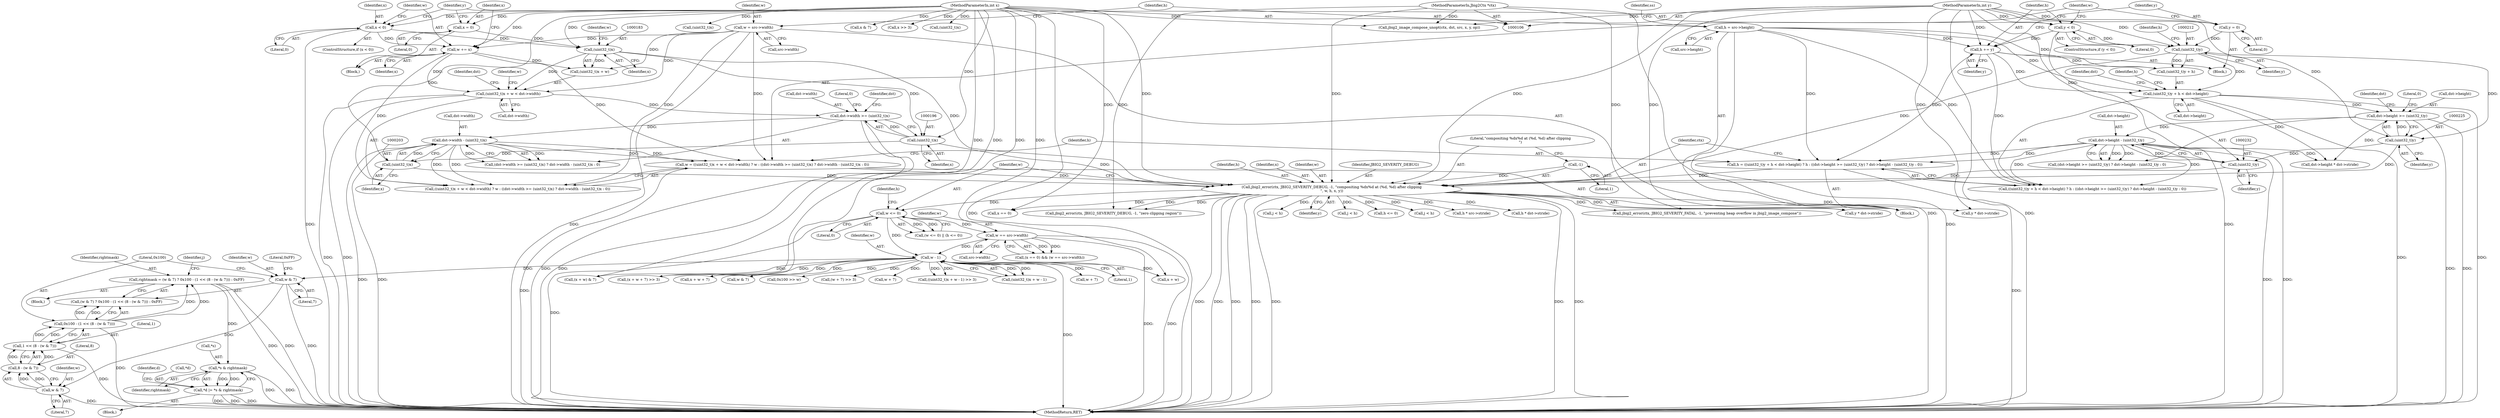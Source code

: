 digraph "0_ghostscript_e698d5c11d27212aa1098bc5b1673a3378563092_3@pointer" {
"1000476" [label="(Call,*s & rightmask)"];
"1000431" [label="(Call,rightmask = (w & 7) ? 0x100 - (1 << (8 - (w & 7))) : 0xFF)"];
"1000437" [label="(Call,0x100 - (1 << (8 - (w & 7))))"];
"1000439" [label="(Call,1 << (8 - (w & 7)))"];
"1000441" [label="(Call,8 - (w & 7))"];
"1000443" [label="(Call,w & 7)"];
"1000434" [label="(Call,w & 7)"];
"1000307" [label="(Call,w - 1)"];
"1000247" [label="(Call,w <= 0)"];
"1000235" [label="(Call,jbig2_error(ctx, JBIG2_SEVERITY_DEBUG, -1, \"compositing %dx%d at (%d, %d) after clipping\n\", w, h, x, y))"];
"1000107" [label="(MethodParameterIn,Jbig2Ctx *ctx)"];
"1000238" [label="(Call,-1)"];
"1000177" [label="(Call,w = ((uint32_t)x + w < dst->width) ? w : ((dst->width >= (uint32_t)x) ? dst->width - (uint32_t)x : 0))"];
"1000140" [label="(Call,w = src->width)"];
"1000160" [label="(Call,w += x)"];
"1000156" [label="(Call,x < 0)"];
"1000110" [label="(MethodParameterIn,int x)"];
"1000198" [label="(Call,dst->width - (uint32_t)x)"];
"1000191" [label="(Call,dst->width >= (uint32_t)x)"];
"1000180" [label="(Call,(uint32_t)x + w < dst->width)"];
"1000182" [label="(Call,(uint32_t)x)"];
"1000163" [label="(Call,x = 0)"];
"1000195" [label="(Call,(uint32_t)x)"];
"1000202" [label="(Call,(uint32_t)x)"];
"1000206" [label="(Call,h = ((uint32_t)y + h < dst->height) ? h : ((dst->height >= (uint32_t)y) ? dst->height - (uint32_t)y : 0))"];
"1000171" [label="(Call,h += y)"];
"1000167" [label="(Call,y < 0)"];
"1000111" [label="(MethodParameterIn,int y)"];
"1000145" [label="(Call,h = src->height)"];
"1000227" [label="(Call,dst->height - (uint32_t)y)"];
"1000220" [label="(Call,dst->height >= (uint32_t)y)"];
"1000209" [label="(Call,(uint32_t)y + h < dst->height)"];
"1000211" [label="(Call,(uint32_t)y)"];
"1000174" [label="(Call,y = 0)"];
"1000224" [label="(Call,(uint32_t)y)"];
"1000231" [label="(Call,(uint32_t)y)"];
"1000267" [label="(Call,w == src->width)"];
"1000473" [label="(Call,*d |= *s & rightmask)"];
"1000182" [label="(Call,(uint32_t)x)"];
"1000509" [label="(Call,w + 7)"];
"1000242" [label="(Identifier,h)"];
"1000445" [label="(Literal,7)"];
"1000243" [label="(Identifier,x)"];
"1000349" [label="(Call,h * dst->stride)"];
"1000220" [label="(Call,dst->height >= (uint32_t)y)"];
"1000151" [label="(Identifier,ss)"];
"1000186" [label="(Call,dst->width)"];
"1000141" [label="(Identifier,w)"];
"1000213" [label="(Identifier,y)"];
"1000210" [label="(Call,(uint32_t)y + h)"];
"1000219" [label="(Call,(dst->height >= (uint32_t)y) ? dst->height - (uint32_t)y : 0)"];
"1000156" [label="(Call,x < 0)"];
"1000479" [label="(Identifier,rightmask)"];
"1000441" [label="(Call,8 - (w & 7))"];
"1000211" [label="(Call,(uint32_t)y)"];
"1000146" [label="(Identifier,h)"];
"1000178" [label="(Identifier,w)"];
"1000240" [label="(Literal,\"compositing %dx%d at (%d, %d) after clipping\n\")"];
"1000162" [label="(Identifier,x)"];
"1000304" [label="(Call,(uint32_t)x)"];
"1000228" [label="(Call,dst->height)"];
"1000233" [label="(Identifier,y)"];
"1000241" [label="(Identifier,w)"];
"1000195" [label="(Call,(uint32_t)x)"];
"1000533" [label="(Call,x + w)"];
"1000179" [label="(Call,((uint32_t)x + w < dst->width) ? w : ((dst->width >= (uint32_t)x) ? dst->width - (uint32_t)x : 0))"];
"1000176" [label="(Literal,0)"];
"1000313" [label="(Call,x & 7)"];
"1000170" [label="(Block,)"];
"1000145" [label="(Call,h = src->height)"];
"1000209" [label="(Call,(uint32_t)y + h < dst->height)"];
"1000234" [label="(Literal,0)"];
"1000431" [label="(Call,rightmask = (w & 7) ? 0x100 - (1 << (8 - (w & 7))) : 0xFF)"];
"1000328" [label="(Call,y * dst->stride)"];
"1000236" [label="(Identifier,ctx)"];
"1000456" [label="(Block,)"];
"1000227" [label="(Call,dst->height - (uint32_t)y)"];
"1000247" [label="(Call,w <= 0)"];
"1000473" [label="(Call,*d |= *s & rightmask)"];
"1000177" [label="(Call,w = ((uint32_t)x + w < dst->width) ? w : ((dst->width >= (uint32_t)x) ? dst->width - (uint32_t)x : 0))"];
"1000446" [label="(Literal,0xFF)"];
"1000513" [label="(Call,x >> 3)"];
"1000167" [label="(Call,y < 0)"];
"1000215" [label="(Call,dst->height)"];
"1000206" [label="(Call,h = ((uint32_t)y + h < dst->height) ? h : ((dst->height >= (uint32_t)y) ? dst->height - (uint32_t)y : 0))"];
"1000205" [label="(Literal,0)"];
"1000248" [label="(Identifier,w)"];
"1000171" [label="(Call,h += y)"];
"1000443" [label="(Call,w & 7)"];
"1000189" [label="(Identifier,w)"];
"1000251" [label="(Identifier,h)"];
"1000432" [label="(Identifier,rightmask)"];
"1000161" [label="(Identifier,w)"];
"1000142" [label="(Call,src->width)"];
"1000164" [label="(Identifier,x)"];
"1000309" [label="(Literal,1)"];
"1000160" [label="(Call,w += x)"];
"1000308" [label="(Identifier,w)"];
"1000169" [label="(Literal,0)"];
"1000200" [label="(Identifier,dst)"];
"1000477" [label="(Call,*s)"];
"1000264" [label="(Call,x == 0)"];
"1000433" [label="(Call,(w & 7) ? 0x100 - (1 << (8 - (w & 7))) : 0xFF)"];
"1000168" [label="(Identifier,y)"];
"1000451" [label="(Call,j < h)"];
"1000244" [label="(Identifier,y)"];
"1000400" [label="(Call,j < h)"];
"1000226" [label="(Identifier,y)"];
"1000263" [label="(Call,(x == 0) && (w == src->width))"];
"1000438" [label="(Literal,0x100)"];
"1000547" [label="(Call,w & 7)"];
"1000192" [label="(Call,dst->width)"];
"1000231" [label="(Call,(uint32_t)y)"];
"1000378" [label="(Call,jbig2_error(ctx, JBIG2_SEVERITY_FATAL, -1, \"preventing heap overflow in jbig2_image_compose\"))"];
"1000296" [label="(Call,(uint32_t)x)"];
"1000444" [label="(Identifier,w)"];
"1000436" [label="(Literal,7)"];
"1000175" [label="(Identifier,y)"];
"1000250" [label="(Call,h <= 0)"];
"1000437" [label="(Call,0x100 - (1 << (8 - (w & 7))))"];
"1000224" [label="(Call,(uint32_t)y)"];
"1000249" [label="(Literal,0)"];
"1000222" [label="(Identifier,dst)"];
"1000303" [label="(Call,(uint32_t)x + w - 1)"];
"1000155" [label="(ControlStructure,if (x < 0))"];
"1000157" [label="(Identifier,x)"];
"1000111" [label="(MethodParameterIn,int y)"];
"1000204" [label="(Identifier,x)"];
"1000110" [label="(MethodParameterIn,int x)"];
"1000190" [label="(Call,(dst->width >= (uint32_t)x) ? dst->width - (uint32_t)x : 0)"];
"1000474" [label="(Call,*d)"];
"1000449" [label="(Identifier,j)"];
"1000147" [label="(Call,src->height)"];
"1000393" [label="(Call,0x100 >> w)"];
"1000133" [label="(Call,jbig2_image_compose_unopt(ctx, dst, src, x, y, op))"];
"1000554" [label="(Call,j < h)"];
"1000107" [label="(MethodParameterIn,Jbig2Ctx *ctx)"];
"1000532" [label="(Call,(x + w) & 7)"];
"1000476" [label="(Call,*s & rightmask)"];
"1000269" [label="(Call,src->width)"];
"1000507" [label="(Call,x + w + 7)"];
"1000268" [label="(Identifier,w)"];
"1000174" [label="(Call,y = 0)"];
"1000158" [label="(Literal,0)"];
"1000208" [label="(Call,((uint32_t)y + h < dst->height) ? h : ((dst->height >= (uint32_t)y) ? dst->height - (uint32_t)y : 0))"];
"1000369" [label="(Call,dst->height * dst->stride)"];
"1000254" [label="(Call,jbig2_error(ctx, JBIG2_SEVERITY_DEBUG, -1, \"zero clipping region\"))"];
"1000439" [label="(Call,1 << (8 - (w & 7)))"];
"1000278" [label="(Call,y * dst->stride)"];
"1000197" [label="(Identifier,x)"];
"1000166" [label="(ControlStructure,if (y < 0))"];
"1000481" [label="(Identifier,d)"];
"1000307" [label="(Call,w - 1)"];
"1000198" [label="(Call,dst->width - (uint32_t)x)"];
"1000500" [label="(Call,(w + 7) >> 3)"];
"1000221" [label="(Call,dst->height)"];
"1000267" [label="(Call,w == src->width)"];
"1000246" [label="(Call,(w <= 0) || (h <= 0))"];
"1000191" [label="(Call,dst->width >= (uint32_t)x)"];
"1000180" [label="(Call,(uint32_t)x + w < dst->width)"];
"1000140" [label="(Call,w = src->width)"];
"1000165" [label="(Literal,0)"];
"1000286" [label="(Call,h * src->stride)"];
"1000113" [label="(Block,)"];
"1000184" [label="(Identifier,x)"];
"1000214" [label="(Identifier,h)"];
"1000501" [label="(Call,w + 7)"];
"1000237" [label="(Identifier,JBIG2_SEVERITY_DEBUG)"];
"1000229" [label="(Identifier,dst)"];
"1000207" [label="(Identifier,h)"];
"1000159" [label="(Block,)"];
"1000506" [label="(Call,(x + w + 7) >> 3)"];
"1000163" [label="(Call,x = 0)"];
"1000235" [label="(Call,jbig2_error(ctx, JBIG2_SEVERITY_DEBUG, -1, \"compositing %dx%d at (%d, %d) after clipping\n\", w, h, x, y))"];
"1000202" [label="(Call,(uint32_t)x)"];
"1000238" [label="(Call,-1)"];
"1000434" [label="(Call,w & 7)"];
"1000654" [label="(MethodReturn,RET)"];
"1000430" [label="(Block,)"];
"1000440" [label="(Literal,1)"];
"1000173" [label="(Identifier,y)"];
"1000218" [label="(Identifier,h)"];
"1000442" [label="(Literal,8)"];
"1000185" [label="(Identifier,w)"];
"1000199" [label="(Call,dst->width)"];
"1000193" [label="(Identifier,dst)"];
"1000172" [label="(Identifier,h)"];
"1000435" [label="(Identifier,w)"];
"1000302" [label="(Call,((uint32_t)x + w - 1) >> 3)"];
"1000239" [label="(Literal,1)"];
"1000181" [label="(Call,(uint32_t)x + w)"];
"1000476" -> "1000473"  [label="AST: "];
"1000476" -> "1000479"  [label="CFG: "];
"1000477" -> "1000476"  [label="AST: "];
"1000479" -> "1000476"  [label="AST: "];
"1000473" -> "1000476"  [label="CFG: "];
"1000476" -> "1000654"  [label="DDG: "];
"1000476" -> "1000654"  [label="DDG: "];
"1000476" -> "1000473"  [label="DDG: "];
"1000476" -> "1000473"  [label="DDG: "];
"1000431" -> "1000476"  [label="DDG: "];
"1000431" -> "1000430"  [label="AST: "];
"1000431" -> "1000433"  [label="CFG: "];
"1000432" -> "1000431"  [label="AST: "];
"1000433" -> "1000431"  [label="AST: "];
"1000449" -> "1000431"  [label="CFG: "];
"1000431" -> "1000654"  [label="DDG: "];
"1000431" -> "1000654"  [label="DDG: "];
"1000437" -> "1000431"  [label="DDG: "];
"1000437" -> "1000431"  [label="DDG: "];
"1000437" -> "1000433"  [label="AST: "];
"1000437" -> "1000439"  [label="CFG: "];
"1000438" -> "1000437"  [label="AST: "];
"1000439" -> "1000437"  [label="AST: "];
"1000433" -> "1000437"  [label="CFG: "];
"1000437" -> "1000654"  [label="DDG: "];
"1000437" -> "1000433"  [label="DDG: "];
"1000437" -> "1000433"  [label="DDG: "];
"1000439" -> "1000437"  [label="DDG: "];
"1000439" -> "1000437"  [label="DDG: "];
"1000439" -> "1000441"  [label="CFG: "];
"1000440" -> "1000439"  [label="AST: "];
"1000441" -> "1000439"  [label="AST: "];
"1000439" -> "1000654"  [label="DDG: "];
"1000441" -> "1000439"  [label="DDG: "];
"1000441" -> "1000439"  [label="DDG: "];
"1000441" -> "1000443"  [label="CFG: "];
"1000442" -> "1000441"  [label="AST: "];
"1000443" -> "1000441"  [label="AST: "];
"1000443" -> "1000441"  [label="DDG: "];
"1000443" -> "1000441"  [label="DDG: "];
"1000443" -> "1000445"  [label="CFG: "];
"1000444" -> "1000443"  [label="AST: "];
"1000445" -> "1000443"  [label="AST: "];
"1000443" -> "1000654"  [label="DDG: "];
"1000434" -> "1000443"  [label="DDG: "];
"1000434" -> "1000433"  [label="AST: "];
"1000434" -> "1000436"  [label="CFG: "];
"1000435" -> "1000434"  [label="AST: "];
"1000436" -> "1000434"  [label="AST: "];
"1000438" -> "1000434"  [label="CFG: "];
"1000446" -> "1000434"  [label="CFG: "];
"1000434" -> "1000654"  [label="DDG: "];
"1000307" -> "1000434"  [label="DDG: "];
"1000307" -> "1000303"  [label="AST: "];
"1000307" -> "1000309"  [label="CFG: "];
"1000308" -> "1000307"  [label="AST: "];
"1000309" -> "1000307"  [label="AST: "];
"1000303" -> "1000307"  [label="CFG: "];
"1000307" -> "1000654"  [label="DDG: "];
"1000307" -> "1000302"  [label="DDG: "];
"1000307" -> "1000302"  [label="DDG: "];
"1000307" -> "1000303"  [label="DDG: "];
"1000307" -> "1000303"  [label="DDG: "];
"1000247" -> "1000307"  [label="DDG: "];
"1000267" -> "1000307"  [label="DDG: "];
"1000307" -> "1000393"  [label="DDG: "];
"1000307" -> "1000500"  [label="DDG: "];
"1000307" -> "1000501"  [label="DDG: "];
"1000307" -> "1000506"  [label="DDG: "];
"1000307" -> "1000507"  [label="DDG: "];
"1000307" -> "1000509"  [label="DDG: "];
"1000307" -> "1000532"  [label="DDG: "];
"1000307" -> "1000533"  [label="DDG: "];
"1000307" -> "1000547"  [label="DDG: "];
"1000247" -> "1000246"  [label="AST: "];
"1000247" -> "1000249"  [label="CFG: "];
"1000248" -> "1000247"  [label="AST: "];
"1000249" -> "1000247"  [label="AST: "];
"1000251" -> "1000247"  [label="CFG: "];
"1000246" -> "1000247"  [label="CFG: "];
"1000247" -> "1000654"  [label="DDG: "];
"1000247" -> "1000246"  [label="DDG: "];
"1000247" -> "1000246"  [label="DDG: "];
"1000235" -> "1000247"  [label="DDG: "];
"1000247" -> "1000267"  [label="DDG: "];
"1000235" -> "1000113"  [label="AST: "];
"1000235" -> "1000244"  [label="CFG: "];
"1000236" -> "1000235"  [label="AST: "];
"1000237" -> "1000235"  [label="AST: "];
"1000238" -> "1000235"  [label="AST: "];
"1000240" -> "1000235"  [label="AST: "];
"1000241" -> "1000235"  [label="AST: "];
"1000242" -> "1000235"  [label="AST: "];
"1000243" -> "1000235"  [label="AST: "];
"1000244" -> "1000235"  [label="AST: "];
"1000248" -> "1000235"  [label="CFG: "];
"1000235" -> "1000654"  [label="DDG: "];
"1000235" -> "1000654"  [label="DDG: "];
"1000235" -> "1000654"  [label="DDG: "];
"1000235" -> "1000654"  [label="DDG: "];
"1000235" -> "1000654"  [label="DDG: "];
"1000235" -> "1000654"  [label="DDG: "];
"1000235" -> "1000654"  [label="DDG: "];
"1000107" -> "1000235"  [label="DDG: "];
"1000238" -> "1000235"  [label="DDG: "];
"1000177" -> "1000235"  [label="DDG: "];
"1000206" -> "1000235"  [label="DDG: "];
"1000182" -> "1000235"  [label="DDG: "];
"1000195" -> "1000235"  [label="DDG: "];
"1000202" -> "1000235"  [label="DDG: "];
"1000110" -> "1000235"  [label="DDG: "];
"1000231" -> "1000235"  [label="DDG: "];
"1000224" -> "1000235"  [label="DDG: "];
"1000211" -> "1000235"  [label="DDG: "];
"1000111" -> "1000235"  [label="DDG: "];
"1000235" -> "1000250"  [label="DDG: "];
"1000235" -> "1000254"  [label="DDG: "];
"1000235" -> "1000254"  [label="DDG: "];
"1000235" -> "1000264"  [label="DDG: "];
"1000235" -> "1000278"  [label="DDG: "];
"1000235" -> "1000286"  [label="DDG: "];
"1000235" -> "1000328"  [label="DDG: "];
"1000235" -> "1000349"  [label="DDG: "];
"1000235" -> "1000378"  [label="DDG: "];
"1000235" -> "1000400"  [label="DDG: "];
"1000235" -> "1000451"  [label="DDG: "];
"1000235" -> "1000554"  [label="DDG: "];
"1000107" -> "1000106"  [label="AST: "];
"1000107" -> "1000654"  [label="DDG: "];
"1000107" -> "1000133"  [label="DDG: "];
"1000107" -> "1000254"  [label="DDG: "];
"1000107" -> "1000378"  [label="DDG: "];
"1000238" -> "1000239"  [label="CFG: "];
"1000239" -> "1000238"  [label="AST: "];
"1000240" -> "1000238"  [label="CFG: "];
"1000177" -> "1000113"  [label="AST: "];
"1000177" -> "1000179"  [label="CFG: "];
"1000178" -> "1000177"  [label="AST: "];
"1000179" -> "1000177"  [label="AST: "];
"1000207" -> "1000177"  [label="CFG: "];
"1000177" -> "1000654"  [label="DDG: "];
"1000140" -> "1000177"  [label="DDG: "];
"1000160" -> "1000177"  [label="DDG: "];
"1000198" -> "1000177"  [label="DDG: "];
"1000198" -> "1000177"  [label="DDG: "];
"1000140" -> "1000113"  [label="AST: "];
"1000140" -> "1000142"  [label="CFG: "];
"1000141" -> "1000140"  [label="AST: "];
"1000142" -> "1000140"  [label="AST: "];
"1000146" -> "1000140"  [label="CFG: "];
"1000140" -> "1000654"  [label="DDG: "];
"1000140" -> "1000160"  [label="DDG: "];
"1000140" -> "1000180"  [label="DDG: "];
"1000140" -> "1000181"  [label="DDG: "];
"1000140" -> "1000179"  [label="DDG: "];
"1000160" -> "1000159"  [label="AST: "];
"1000160" -> "1000162"  [label="CFG: "];
"1000161" -> "1000160"  [label="AST: "];
"1000162" -> "1000160"  [label="AST: "];
"1000164" -> "1000160"  [label="CFG: "];
"1000156" -> "1000160"  [label="DDG: "];
"1000110" -> "1000160"  [label="DDG: "];
"1000160" -> "1000180"  [label="DDG: "];
"1000160" -> "1000181"  [label="DDG: "];
"1000160" -> "1000179"  [label="DDG: "];
"1000156" -> "1000155"  [label="AST: "];
"1000156" -> "1000158"  [label="CFG: "];
"1000157" -> "1000156"  [label="AST: "];
"1000158" -> "1000156"  [label="AST: "];
"1000161" -> "1000156"  [label="CFG: "];
"1000168" -> "1000156"  [label="CFG: "];
"1000156" -> "1000654"  [label="DDG: "];
"1000110" -> "1000156"  [label="DDG: "];
"1000156" -> "1000182"  [label="DDG: "];
"1000110" -> "1000106"  [label="AST: "];
"1000110" -> "1000654"  [label="DDG: "];
"1000110" -> "1000133"  [label="DDG: "];
"1000110" -> "1000163"  [label="DDG: "];
"1000110" -> "1000182"  [label="DDG: "];
"1000110" -> "1000195"  [label="DDG: "];
"1000110" -> "1000202"  [label="DDG: "];
"1000110" -> "1000264"  [label="DDG: "];
"1000110" -> "1000296"  [label="DDG: "];
"1000110" -> "1000304"  [label="DDG: "];
"1000110" -> "1000313"  [label="DDG: "];
"1000110" -> "1000506"  [label="DDG: "];
"1000110" -> "1000507"  [label="DDG: "];
"1000110" -> "1000513"  [label="DDG: "];
"1000110" -> "1000532"  [label="DDG: "];
"1000110" -> "1000533"  [label="DDG: "];
"1000198" -> "1000190"  [label="AST: "];
"1000198" -> "1000202"  [label="CFG: "];
"1000199" -> "1000198"  [label="AST: "];
"1000202" -> "1000198"  [label="AST: "];
"1000190" -> "1000198"  [label="CFG: "];
"1000198" -> "1000654"  [label="DDG: "];
"1000198" -> "1000654"  [label="DDG: "];
"1000198" -> "1000179"  [label="DDG: "];
"1000198" -> "1000179"  [label="DDG: "];
"1000198" -> "1000190"  [label="DDG: "];
"1000198" -> "1000190"  [label="DDG: "];
"1000191" -> "1000198"  [label="DDG: "];
"1000202" -> "1000198"  [label="DDG: "];
"1000191" -> "1000190"  [label="AST: "];
"1000191" -> "1000195"  [label="CFG: "];
"1000192" -> "1000191"  [label="AST: "];
"1000195" -> "1000191"  [label="AST: "];
"1000200" -> "1000191"  [label="CFG: "];
"1000205" -> "1000191"  [label="CFG: "];
"1000191" -> "1000654"  [label="DDG: "];
"1000191" -> "1000654"  [label="DDG: "];
"1000180" -> "1000191"  [label="DDG: "];
"1000195" -> "1000191"  [label="DDG: "];
"1000180" -> "1000179"  [label="AST: "];
"1000180" -> "1000186"  [label="CFG: "];
"1000181" -> "1000180"  [label="AST: "];
"1000186" -> "1000180"  [label="AST: "];
"1000189" -> "1000180"  [label="CFG: "];
"1000193" -> "1000180"  [label="CFG: "];
"1000180" -> "1000654"  [label="DDG: "];
"1000180" -> "1000654"  [label="DDG: "];
"1000182" -> "1000180"  [label="DDG: "];
"1000182" -> "1000181"  [label="AST: "];
"1000182" -> "1000184"  [label="CFG: "];
"1000183" -> "1000182"  [label="AST: "];
"1000184" -> "1000182"  [label="AST: "];
"1000185" -> "1000182"  [label="CFG: "];
"1000182" -> "1000181"  [label="DDG: "];
"1000163" -> "1000182"  [label="DDG: "];
"1000182" -> "1000195"  [label="DDG: "];
"1000163" -> "1000159"  [label="AST: "];
"1000163" -> "1000165"  [label="CFG: "];
"1000164" -> "1000163"  [label="AST: "];
"1000165" -> "1000163"  [label="AST: "];
"1000168" -> "1000163"  [label="CFG: "];
"1000195" -> "1000197"  [label="CFG: "];
"1000196" -> "1000195"  [label="AST: "];
"1000197" -> "1000195"  [label="AST: "];
"1000195" -> "1000202"  [label="DDG: "];
"1000202" -> "1000204"  [label="CFG: "];
"1000203" -> "1000202"  [label="AST: "];
"1000204" -> "1000202"  [label="AST: "];
"1000206" -> "1000113"  [label="AST: "];
"1000206" -> "1000208"  [label="CFG: "];
"1000207" -> "1000206"  [label="AST: "];
"1000208" -> "1000206"  [label="AST: "];
"1000236" -> "1000206"  [label="CFG: "];
"1000206" -> "1000654"  [label="DDG: "];
"1000171" -> "1000206"  [label="DDG: "];
"1000145" -> "1000206"  [label="DDG: "];
"1000227" -> "1000206"  [label="DDG: "];
"1000227" -> "1000206"  [label="DDG: "];
"1000171" -> "1000170"  [label="AST: "];
"1000171" -> "1000173"  [label="CFG: "];
"1000172" -> "1000171"  [label="AST: "];
"1000173" -> "1000171"  [label="AST: "];
"1000175" -> "1000171"  [label="CFG: "];
"1000167" -> "1000171"  [label="DDG: "];
"1000111" -> "1000171"  [label="DDG: "];
"1000145" -> "1000171"  [label="DDG: "];
"1000171" -> "1000209"  [label="DDG: "];
"1000171" -> "1000210"  [label="DDG: "];
"1000171" -> "1000208"  [label="DDG: "];
"1000167" -> "1000166"  [label="AST: "];
"1000167" -> "1000169"  [label="CFG: "];
"1000168" -> "1000167"  [label="AST: "];
"1000169" -> "1000167"  [label="AST: "];
"1000172" -> "1000167"  [label="CFG: "];
"1000178" -> "1000167"  [label="CFG: "];
"1000167" -> "1000654"  [label="DDG: "];
"1000111" -> "1000167"  [label="DDG: "];
"1000167" -> "1000211"  [label="DDG: "];
"1000111" -> "1000106"  [label="AST: "];
"1000111" -> "1000654"  [label="DDG: "];
"1000111" -> "1000133"  [label="DDG: "];
"1000111" -> "1000174"  [label="DDG: "];
"1000111" -> "1000211"  [label="DDG: "];
"1000111" -> "1000224"  [label="DDG: "];
"1000111" -> "1000231"  [label="DDG: "];
"1000111" -> "1000278"  [label="DDG: "];
"1000111" -> "1000328"  [label="DDG: "];
"1000145" -> "1000113"  [label="AST: "];
"1000145" -> "1000147"  [label="CFG: "];
"1000146" -> "1000145"  [label="AST: "];
"1000147" -> "1000145"  [label="AST: "];
"1000151" -> "1000145"  [label="CFG: "];
"1000145" -> "1000654"  [label="DDG: "];
"1000145" -> "1000209"  [label="DDG: "];
"1000145" -> "1000210"  [label="DDG: "];
"1000145" -> "1000208"  [label="DDG: "];
"1000227" -> "1000219"  [label="AST: "];
"1000227" -> "1000231"  [label="CFG: "];
"1000228" -> "1000227"  [label="AST: "];
"1000231" -> "1000227"  [label="AST: "];
"1000219" -> "1000227"  [label="CFG: "];
"1000227" -> "1000654"  [label="DDG: "];
"1000227" -> "1000654"  [label="DDG: "];
"1000227" -> "1000208"  [label="DDG: "];
"1000227" -> "1000208"  [label="DDG: "];
"1000227" -> "1000219"  [label="DDG: "];
"1000227" -> "1000219"  [label="DDG: "];
"1000220" -> "1000227"  [label="DDG: "];
"1000231" -> "1000227"  [label="DDG: "];
"1000227" -> "1000369"  [label="DDG: "];
"1000220" -> "1000219"  [label="AST: "];
"1000220" -> "1000224"  [label="CFG: "];
"1000221" -> "1000220"  [label="AST: "];
"1000224" -> "1000220"  [label="AST: "];
"1000229" -> "1000220"  [label="CFG: "];
"1000234" -> "1000220"  [label="CFG: "];
"1000220" -> "1000654"  [label="DDG: "];
"1000220" -> "1000654"  [label="DDG: "];
"1000209" -> "1000220"  [label="DDG: "];
"1000224" -> "1000220"  [label="DDG: "];
"1000220" -> "1000369"  [label="DDG: "];
"1000209" -> "1000208"  [label="AST: "];
"1000209" -> "1000215"  [label="CFG: "];
"1000210" -> "1000209"  [label="AST: "];
"1000215" -> "1000209"  [label="AST: "];
"1000218" -> "1000209"  [label="CFG: "];
"1000222" -> "1000209"  [label="CFG: "];
"1000209" -> "1000654"  [label="DDG: "];
"1000209" -> "1000654"  [label="DDG: "];
"1000211" -> "1000209"  [label="DDG: "];
"1000209" -> "1000369"  [label="DDG: "];
"1000211" -> "1000210"  [label="AST: "];
"1000211" -> "1000213"  [label="CFG: "];
"1000212" -> "1000211"  [label="AST: "];
"1000213" -> "1000211"  [label="AST: "];
"1000214" -> "1000211"  [label="CFG: "];
"1000211" -> "1000210"  [label="DDG: "];
"1000174" -> "1000211"  [label="DDG: "];
"1000211" -> "1000224"  [label="DDG: "];
"1000174" -> "1000170"  [label="AST: "];
"1000174" -> "1000176"  [label="CFG: "];
"1000175" -> "1000174"  [label="AST: "];
"1000176" -> "1000174"  [label="AST: "];
"1000178" -> "1000174"  [label="CFG: "];
"1000224" -> "1000226"  [label="CFG: "];
"1000225" -> "1000224"  [label="AST: "];
"1000226" -> "1000224"  [label="AST: "];
"1000224" -> "1000231"  [label="DDG: "];
"1000231" -> "1000233"  [label="CFG: "];
"1000232" -> "1000231"  [label="AST: "];
"1000233" -> "1000231"  [label="AST: "];
"1000267" -> "1000263"  [label="AST: "];
"1000267" -> "1000269"  [label="CFG: "];
"1000268" -> "1000267"  [label="AST: "];
"1000269" -> "1000267"  [label="AST: "];
"1000263" -> "1000267"  [label="CFG: "];
"1000267" -> "1000654"  [label="DDG: "];
"1000267" -> "1000654"  [label="DDG: "];
"1000267" -> "1000263"  [label="DDG: "];
"1000267" -> "1000263"  [label="DDG: "];
"1000473" -> "1000456"  [label="AST: "];
"1000474" -> "1000473"  [label="AST: "];
"1000481" -> "1000473"  [label="CFG: "];
"1000473" -> "1000654"  [label="DDG: "];
"1000473" -> "1000654"  [label="DDG: "];
"1000473" -> "1000654"  [label="DDG: "];
}
